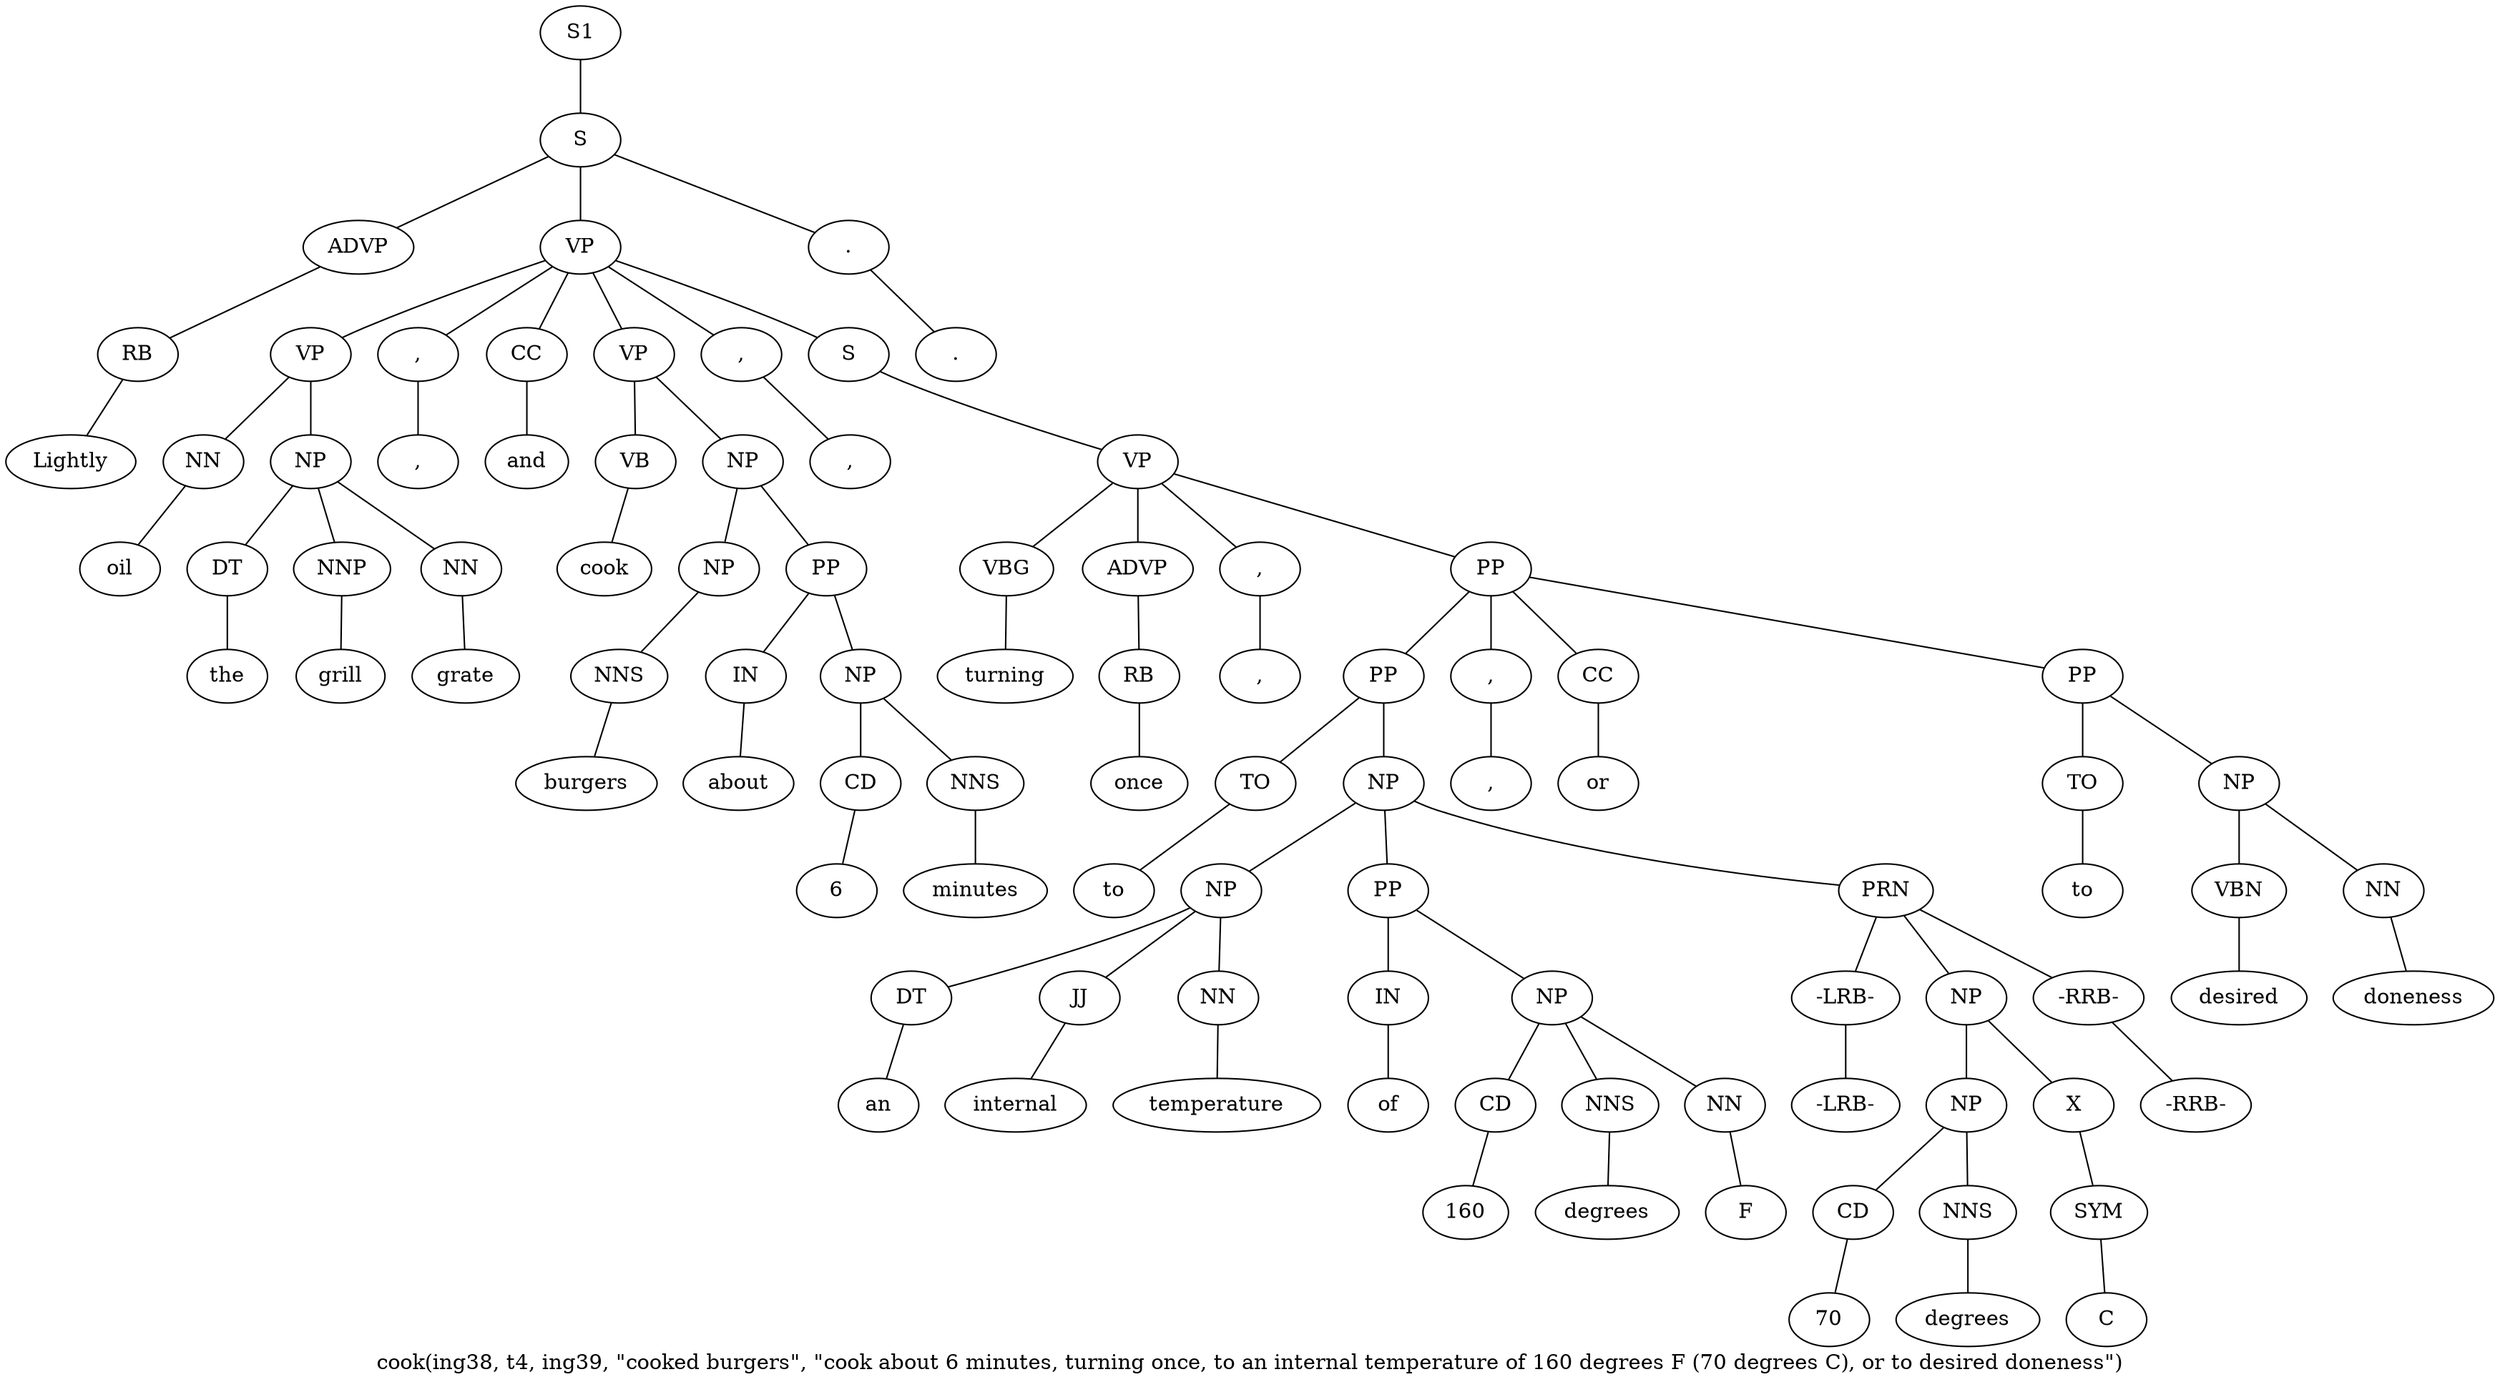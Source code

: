 graph SyntaxGraph {
	label = "cook(ing38, t4, ing39, \"cooked burgers\", \"cook about 6 minutes, turning once, to an internal temperature of 160 degrees F (70 degrees C), or to desired doneness\")";
	Node0 [label="S1"];
	Node1 [label="S"];
	Node2 [label="ADVP"];
	Node3 [label="RB"];
	Node4 [label="Lightly"];
	Node5 [label="VP"];
	Node6 [label="VP"];
	Node7 [label="NN"];
	Node8 [label="oil"];
	Node9 [label="NP"];
	Node10 [label="DT"];
	Node11 [label="the"];
	Node12 [label="NNP"];
	Node13 [label="grill"];
	Node14 [label="NN"];
	Node15 [label="grate"];
	Node16 [label=","];
	Node17 [label=","];
	Node18 [label="CC"];
	Node19 [label="and"];
	Node20 [label="VP"];
	Node21 [label="VB"];
	Node22 [label="cook"];
	Node23 [label="NP"];
	Node24 [label="NP"];
	Node25 [label="NNS"];
	Node26 [label="burgers"];
	Node27 [label="PP"];
	Node28 [label="IN"];
	Node29 [label="about"];
	Node30 [label="NP"];
	Node31 [label="CD"];
	Node32 [label="6"];
	Node33 [label="NNS"];
	Node34 [label="minutes"];
	Node35 [label=","];
	Node36 [label=","];
	Node37 [label="S"];
	Node38 [label="VP"];
	Node39 [label="VBG"];
	Node40 [label="turning"];
	Node41 [label="ADVP"];
	Node42 [label="RB"];
	Node43 [label="once"];
	Node44 [label=","];
	Node45 [label=","];
	Node46 [label="PP"];
	Node47 [label="PP"];
	Node48 [label="TO"];
	Node49 [label="to"];
	Node50 [label="NP"];
	Node51 [label="NP"];
	Node52 [label="DT"];
	Node53 [label="an"];
	Node54 [label="JJ"];
	Node55 [label="internal"];
	Node56 [label="NN"];
	Node57 [label="temperature"];
	Node58 [label="PP"];
	Node59 [label="IN"];
	Node60 [label="of"];
	Node61 [label="NP"];
	Node62 [label="CD"];
	Node63 [label="160"];
	Node64 [label="NNS"];
	Node65 [label="degrees"];
	Node66 [label="NN"];
	Node67 [label="F"];
	Node68 [label="PRN"];
	Node69 [label="-LRB-"];
	Node70 [label="-LRB-"];
	Node71 [label="NP"];
	Node72 [label="NP"];
	Node73 [label="CD"];
	Node74 [label="70"];
	Node75 [label="NNS"];
	Node76 [label="degrees"];
	Node77 [label="X"];
	Node78 [label="SYM"];
	Node79 [label="C"];
	Node80 [label="-RRB-"];
	Node81 [label="-RRB-"];
	Node82 [label=","];
	Node83 [label=","];
	Node84 [label="CC"];
	Node85 [label="or"];
	Node86 [label="PP"];
	Node87 [label="TO"];
	Node88 [label="to"];
	Node89 [label="NP"];
	Node90 [label="VBN"];
	Node91 [label="desired"];
	Node92 [label="NN"];
	Node93 [label="doneness"];
	Node94 [label="."];
	Node95 [label="."];

	Node0 -- Node1;
	Node1 -- Node2;
	Node1 -- Node5;
	Node1 -- Node94;
	Node2 -- Node3;
	Node3 -- Node4;
	Node5 -- Node6;
	Node5 -- Node16;
	Node5 -- Node18;
	Node5 -- Node20;
	Node5 -- Node35;
	Node5 -- Node37;
	Node6 -- Node7;
	Node6 -- Node9;
	Node7 -- Node8;
	Node9 -- Node10;
	Node9 -- Node12;
	Node9 -- Node14;
	Node10 -- Node11;
	Node12 -- Node13;
	Node14 -- Node15;
	Node16 -- Node17;
	Node18 -- Node19;
	Node20 -- Node21;
	Node20 -- Node23;
	Node21 -- Node22;
	Node23 -- Node24;
	Node23 -- Node27;
	Node24 -- Node25;
	Node25 -- Node26;
	Node27 -- Node28;
	Node27 -- Node30;
	Node28 -- Node29;
	Node30 -- Node31;
	Node30 -- Node33;
	Node31 -- Node32;
	Node33 -- Node34;
	Node35 -- Node36;
	Node37 -- Node38;
	Node38 -- Node39;
	Node38 -- Node41;
	Node38 -- Node44;
	Node38 -- Node46;
	Node39 -- Node40;
	Node41 -- Node42;
	Node42 -- Node43;
	Node44 -- Node45;
	Node46 -- Node47;
	Node46 -- Node82;
	Node46 -- Node84;
	Node46 -- Node86;
	Node47 -- Node48;
	Node47 -- Node50;
	Node48 -- Node49;
	Node50 -- Node51;
	Node50 -- Node58;
	Node50 -- Node68;
	Node51 -- Node52;
	Node51 -- Node54;
	Node51 -- Node56;
	Node52 -- Node53;
	Node54 -- Node55;
	Node56 -- Node57;
	Node58 -- Node59;
	Node58 -- Node61;
	Node59 -- Node60;
	Node61 -- Node62;
	Node61 -- Node64;
	Node61 -- Node66;
	Node62 -- Node63;
	Node64 -- Node65;
	Node66 -- Node67;
	Node68 -- Node69;
	Node68 -- Node71;
	Node68 -- Node80;
	Node69 -- Node70;
	Node71 -- Node72;
	Node71 -- Node77;
	Node72 -- Node73;
	Node72 -- Node75;
	Node73 -- Node74;
	Node75 -- Node76;
	Node77 -- Node78;
	Node78 -- Node79;
	Node80 -- Node81;
	Node82 -- Node83;
	Node84 -- Node85;
	Node86 -- Node87;
	Node86 -- Node89;
	Node87 -- Node88;
	Node89 -- Node90;
	Node89 -- Node92;
	Node90 -- Node91;
	Node92 -- Node93;
	Node94 -- Node95;
}